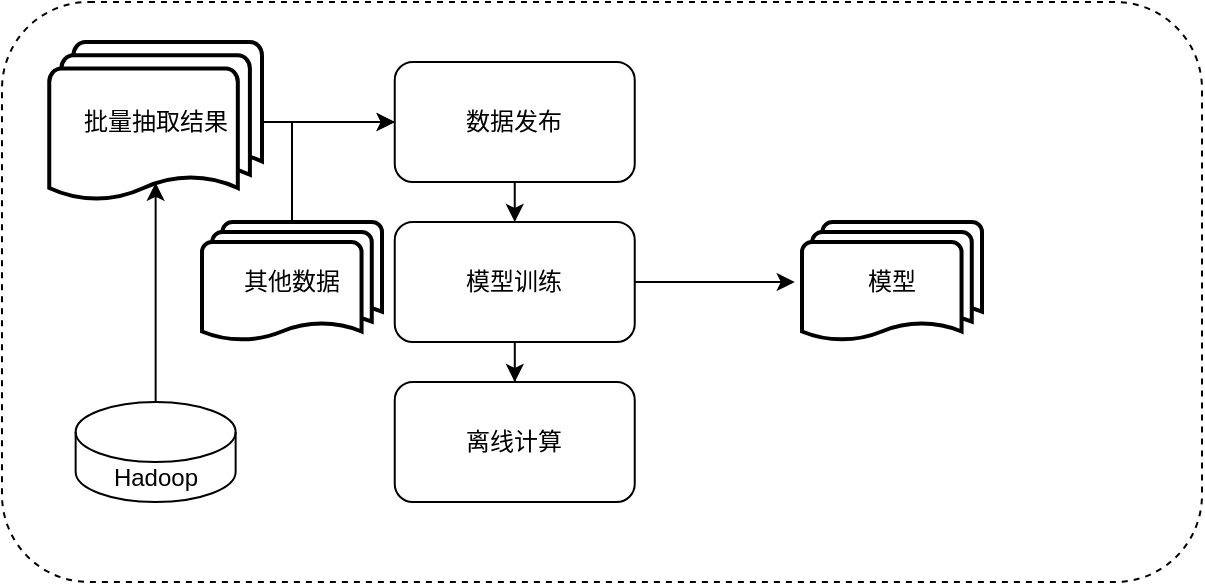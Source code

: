 <mxfile version="14.9.3" type="github">
  <diagram id="snxXTZuw41H-MxLcc9SK" name="Page-1">
    <mxGraphModel dx="1038" dy="547" grid="1" gridSize="10" guides="1" tooltips="1" connect="1" arrows="1" fold="1" page="1" pageScale="1" pageWidth="827" pageHeight="1169" math="0" shadow="0">
      <root>
        <mxCell id="0" />
        <mxCell id="1" parent="0" />
        <mxCell id="1z4ttIA4PokcCK2n7Sw0-39" value="" style="group" vertex="1" connectable="0" parent="1">
          <mxGeometry x="130" y="170" width="600" height="290" as="geometry" />
        </mxCell>
        <mxCell id="1z4ttIA4PokcCK2n7Sw0-11" value="" style="rounded=1;whiteSpace=wrap;html=1;dashed=1;" vertex="1" parent="1z4ttIA4PokcCK2n7Sw0-39">
          <mxGeometry width="600" height="290" as="geometry" />
        </mxCell>
        <mxCell id="1z4ttIA4PokcCK2n7Sw0-13" value="Hadoop" style="shape=cylinder3;whiteSpace=wrap;html=1;boundedLbl=1;backgroundOutline=1;size=15;" vertex="1" parent="1z4ttIA4PokcCK2n7Sw0-39">
          <mxGeometry x="36.82" y="200" width="80" height="50" as="geometry" />
        </mxCell>
        <mxCell id="1z4ttIA4PokcCK2n7Sw0-20" value="批量抽取结果" style="strokeWidth=2;html=1;shape=mxgraph.flowchart.multi-document;whiteSpace=wrap;fontFamily=Helvetica;" vertex="1" parent="1z4ttIA4PokcCK2n7Sw0-39">
          <mxGeometry x="23.63" y="20" width="106.37" height="80" as="geometry" />
        </mxCell>
        <mxCell id="1z4ttIA4PokcCK2n7Sw0-25" style="edgeStyle=orthogonalEdgeStyle;rounded=0;orthogonalLoop=1;jettySize=auto;html=1;exitX=0.5;exitY=0;exitDx=0;exitDy=0;exitPerimeter=0;fontFamily=Helvetica;entryX=0.5;entryY=0.88;entryDx=0;entryDy=0;entryPerimeter=0;" edge="1" parent="1z4ttIA4PokcCK2n7Sw0-39" source="1z4ttIA4PokcCK2n7Sw0-13" target="1z4ttIA4PokcCK2n7Sw0-20">
          <mxGeometry relative="1" as="geometry" />
        </mxCell>
        <mxCell id="1z4ttIA4PokcCK2n7Sw0-41" style="edgeStyle=orthogonalEdgeStyle;rounded=0;orthogonalLoop=1;jettySize=auto;html=1;exitX=0.5;exitY=0;exitDx=0;exitDy=0;exitPerimeter=0;entryX=0;entryY=0.5;entryDx=0;entryDy=0;fontFamily=Helvetica;" edge="1" parent="1z4ttIA4PokcCK2n7Sw0-39" source="1z4ttIA4PokcCK2n7Sw0-22" target="1z4ttIA4PokcCK2n7Sw0-26">
          <mxGeometry relative="1" as="geometry" />
        </mxCell>
        <mxCell id="1z4ttIA4PokcCK2n7Sw0-22" value="其他数据" style="strokeWidth=2;html=1;shape=mxgraph.flowchart.multi-document;whiteSpace=wrap;fontFamily=Helvetica;" vertex="1" parent="1z4ttIA4PokcCK2n7Sw0-39">
          <mxGeometry x="100" y="110" width="90" height="60" as="geometry" />
        </mxCell>
        <mxCell id="1z4ttIA4PokcCK2n7Sw0-26" value="数据发布" style="rounded=1;whiteSpace=wrap;html=1;fontFamily=Helvetica;" vertex="1" parent="1z4ttIA4PokcCK2n7Sw0-39">
          <mxGeometry x="196.37" y="30" width="120" height="60" as="geometry" />
        </mxCell>
        <mxCell id="1z4ttIA4PokcCK2n7Sw0-34" style="edgeStyle=orthogonalEdgeStyle;rounded=0;orthogonalLoop=1;jettySize=auto;html=1;exitX=1;exitY=0.5;exitDx=0;exitDy=0;exitPerimeter=0;entryX=0;entryY=0.5;entryDx=0;entryDy=0;fontFamily=Helvetica;" edge="1" parent="1z4ttIA4PokcCK2n7Sw0-39" source="1z4ttIA4PokcCK2n7Sw0-20" target="1z4ttIA4PokcCK2n7Sw0-26">
          <mxGeometry relative="1" as="geometry" />
        </mxCell>
        <mxCell id="1z4ttIA4PokcCK2n7Sw0-37" value="" style="edgeStyle=orthogonalEdgeStyle;rounded=0;orthogonalLoop=1;jettySize=auto;html=1;fontFamily=Helvetica;" edge="1" parent="1z4ttIA4PokcCK2n7Sw0-39" source="1z4ttIA4PokcCK2n7Sw0-27">
          <mxGeometry relative="1" as="geometry">
            <mxPoint x="396.37" y="140" as="targetPoint" />
          </mxGeometry>
        </mxCell>
        <mxCell id="1z4ttIA4PokcCK2n7Sw0-27" value="模型训练" style="rounded=1;whiteSpace=wrap;html=1;fontFamily=Helvetica;" vertex="1" parent="1z4ttIA4PokcCK2n7Sw0-39">
          <mxGeometry x="196.37" y="110" width="120" height="60" as="geometry" />
        </mxCell>
        <mxCell id="1z4ttIA4PokcCK2n7Sw0-35" style="edgeStyle=orthogonalEdgeStyle;rounded=0;orthogonalLoop=1;jettySize=auto;html=1;exitX=0.5;exitY=1;exitDx=0;exitDy=0;entryX=0.5;entryY=0;entryDx=0;entryDy=0;fontFamily=Helvetica;" edge="1" parent="1z4ttIA4PokcCK2n7Sw0-39" source="1z4ttIA4PokcCK2n7Sw0-26" target="1z4ttIA4PokcCK2n7Sw0-27">
          <mxGeometry relative="1" as="geometry" />
        </mxCell>
        <mxCell id="1z4ttIA4PokcCK2n7Sw0-28" value="离线计算" style="whiteSpace=wrap;html=1;rounded=1;" vertex="1" parent="1z4ttIA4PokcCK2n7Sw0-39">
          <mxGeometry x="196.37" y="190" width="120" height="60" as="geometry" />
        </mxCell>
        <mxCell id="1z4ttIA4PokcCK2n7Sw0-29" value="" style="edgeStyle=orthogonalEdgeStyle;rounded=0;orthogonalLoop=1;jettySize=auto;html=1;fontFamily=Helvetica;" edge="1" parent="1z4ttIA4PokcCK2n7Sw0-39" source="1z4ttIA4PokcCK2n7Sw0-27" target="1z4ttIA4PokcCK2n7Sw0-28">
          <mxGeometry relative="1" as="geometry" />
        </mxCell>
        <mxCell id="1z4ttIA4PokcCK2n7Sw0-38" value="模型" style="strokeWidth=2;html=1;shape=mxgraph.flowchart.multi-document;whiteSpace=wrap;fontFamily=Helvetica;" vertex="1" parent="1z4ttIA4PokcCK2n7Sw0-39">
          <mxGeometry x="400" y="110" width="90" height="60" as="geometry" />
        </mxCell>
      </root>
    </mxGraphModel>
  </diagram>
</mxfile>
